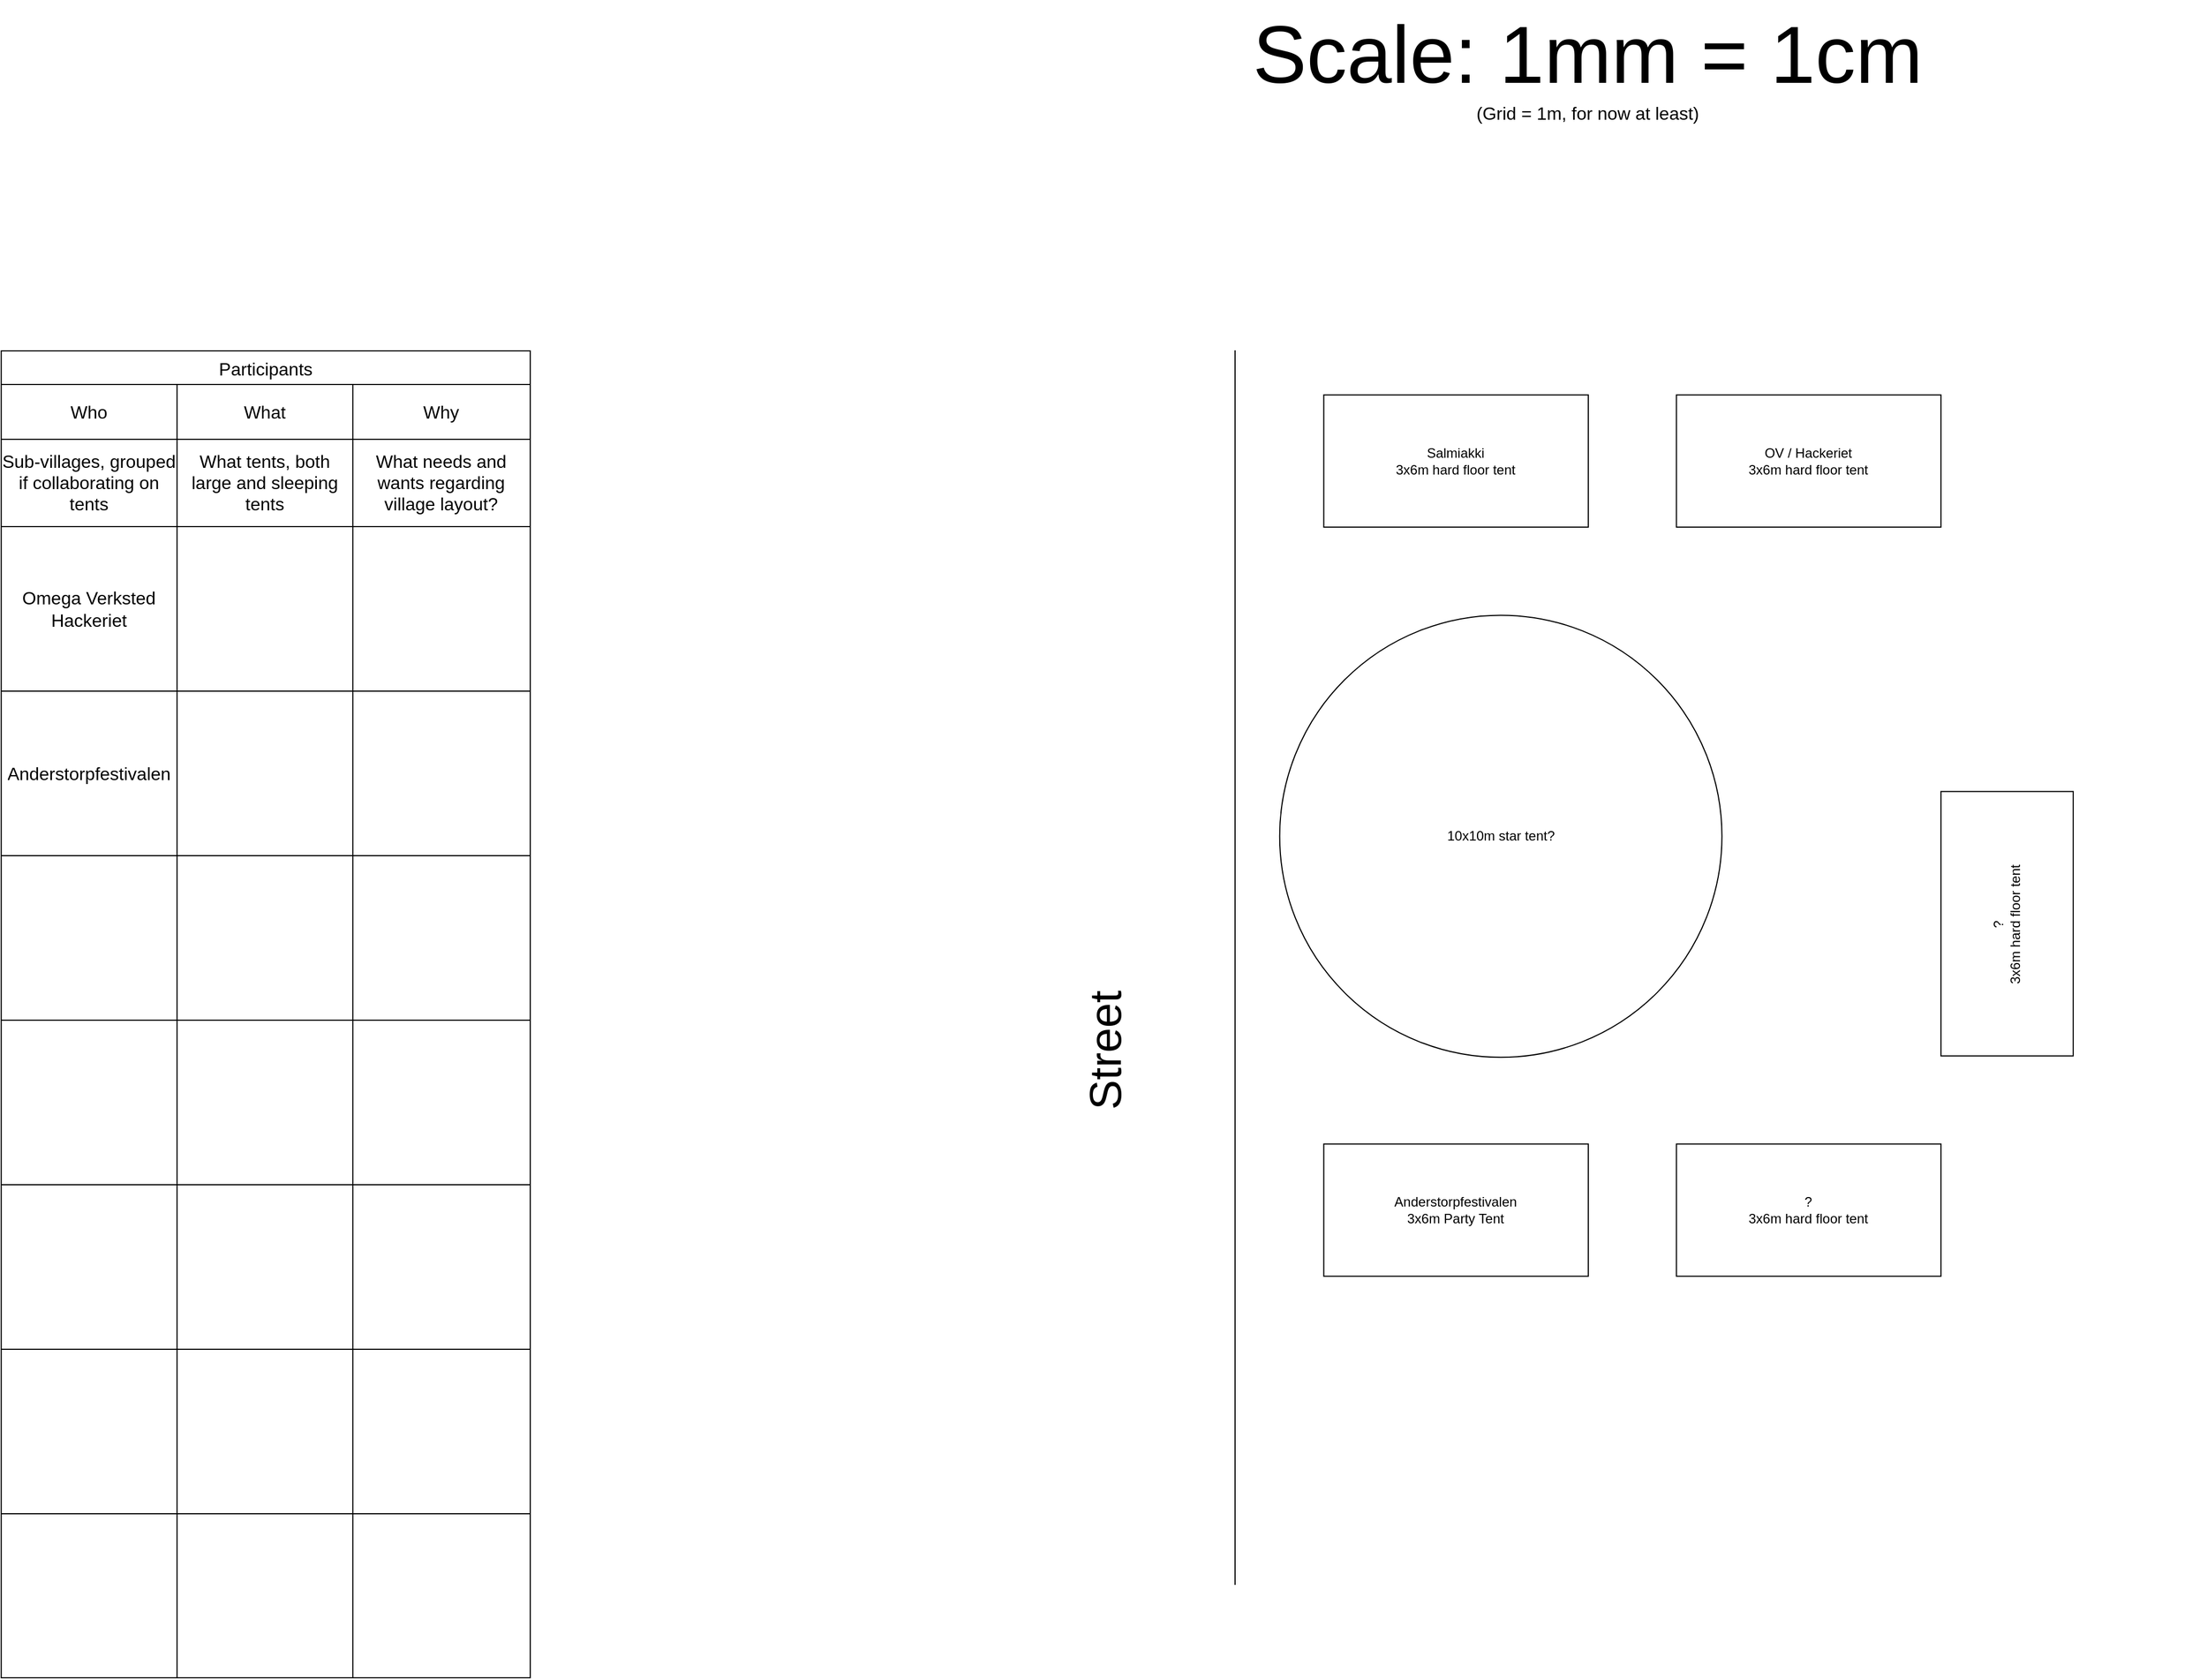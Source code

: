 <mxfile version="26.1.1">
  <diagram name="Page-1" id="S961MPwOC7T8OK-ADWTU">
    <mxGraphModel dx="4894" dy="2403" grid="1" gridSize="39.37" guides="1" tooltips="1" connect="1" arrows="1" fold="1" page="0" pageScale="1" pageWidth="1169" pageHeight="1654" math="0" shadow="0">
      <root>
        <mxCell id="0" />
        <mxCell id="1" parent="0" />
        <mxCell id="xKXynRRO6VnI7B-n1XNF-5" value="Salmiakki&lt;br&gt;3x6m hard floor tent" style="rounded=0;whiteSpace=wrap;html=1;" vertex="1" parent="1">
          <mxGeometry x="236.22" y="196.85" width="236.22" height="118.11" as="geometry" />
        </mxCell>
        <mxCell id="xKXynRRO6VnI7B-n1XNF-6" value="&lt;div&gt;&lt;font style=&quot;font-size: 72px;&quot;&gt;Scale: 1mm = 1cm&lt;/font&gt;&lt;/div&gt;&lt;div&gt;&lt;font size=&quot;3&quot;&gt;(Grid = 1m, for now at least)&lt;/font&gt;&lt;/div&gt;" style="text;html=1;align=center;verticalAlign=middle;whiteSpace=wrap;rounded=0;" vertex="1" parent="1">
          <mxGeometry x="-78.74" y="-156" width="1102.36" height="116.63" as="geometry" />
        </mxCell>
        <mxCell id="xKXynRRO6VnI7B-n1XNF-7" value="OV / Hackeriet&lt;br&gt;3x6m hard floor tent" style="rounded=0;whiteSpace=wrap;html=1;" vertex="1" parent="1">
          <mxGeometry x="551.18" y="196.85" width="236.22" height="118.11" as="geometry" />
        </mxCell>
        <mxCell id="xKXynRRO6VnI7B-n1XNF-8" value="?&lt;br&gt;3x6m hard floor tent" style="rounded=0;whiteSpace=wrap;html=1;rotation=-90;" vertex="1" parent="1">
          <mxGeometry x="728.35" y="610.24" width="236.22" height="118.11" as="geometry" />
        </mxCell>
        <mxCell id="xKXynRRO6VnI7B-n1XNF-9" value="?&lt;br&gt;3x6m hard floor tent" style="rounded=0;whiteSpace=wrap;html=1;" vertex="1" parent="1">
          <mxGeometry x="551.18" y="866.14" width="236.22" height="118.11" as="geometry" />
        </mxCell>
        <mxCell id="xKXynRRO6VnI7B-n1XNF-10" value="10x10m star tent?" style="ellipse;whiteSpace=wrap;html=1;aspect=fixed;" vertex="1" parent="1">
          <mxGeometry x="196.85" y="393.7" width="394.96" height="394.96" as="geometry" />
        </mxCell>
        <mxCell id="xKXynRRO6VnI7B-n1XNF-11" value="" style="endArrow=none;html=1;rounded=0;" edge="1" parent="1">
          <mxGeometry width="50" height="50" relative="1" as="geometry">
            <mxPoint x="157" y="1260" as="sourcePoint" />
            <mxPoint x="157" y="157" as="targetPoint" />
          </mxGeometry>
        </mxCell>
        <mxCell id="xKXynRRO6VnI7B-n1XNF-12" value="&lt;font style=&quot;font-size: 40px;&quot;&gt;Street&lt;/font&gt;" style="text;html=1;align=center;verticalAlign=middle;whiteSpace=wrap;rounded=0;rotation=-90;" vertex="1" parent="1">
          <mxGeometry x="-39.37" y="748.03" width="157.74" height="69.34" as="geometry" />
        </mxCell>
        <mxCell id="xKXynRRO6VnI7B-n1XNF-13" value="Anderstorpfestivalen&lt;br&gt;3x6m Party Tent" style="rounded=0;whiteSpace=wrap;html=1;" vertex="1" parent="1">
          <mxGeometry x="236.22" y="866.14" width="236.22" height="118.11" as="geometry" />
        </mxCell>
        <mxCell id="xKXynRRO6VnI7B-n1XNF-18" value="Participants" style="shape=table;startSize=30;container=1;collapsible=0;childLayout=tableLayout;strokeColor=default;fontSize=16;" vertex="1" parent="1">
          <mxGeometry x="-944.88" y="157.48" width="472.44" height="1185.51" as="geometry" />
        </mxCell>
        <mxCell id="xKXynRRO6VnI7B-n1XNF-19" value="" style="shape=tableRow;horizontal=0;startSize=0;swimlaneHead=0;swimlaneBody=0;strokeColor=inherit;top=0;left=0;bottom=0;right=0;collapsible=0;dropTarget=0;fillColor=none;points=[[0,0.5],[1,0.5]];portConstraint=eastwest;fontSize=16;" vertex="1" parent="xKXynRRO6VnI7B-n1XNF-18">
          <mxGeometry y="30" width="472.44" height="49" as="geometry" />
        </mxCell>
        <mxCell id="xKXynRRO6VnI7B-n1XNF-20" value="Who" style="shape=partialRectangle;html=1;whiteSpace=wrap;connectable=0;strokeColor=inherit;overflow=hidden;fillColor=none;top=0;left=0;bottom=0;right=0;pointerEvents=1;fontSize=16;" vertex="1" parent="xKXynRRO6VnI7B-n1XNF-19">
          <mxGeometry width="157" height="49" as="geometry">
            <mxRectangle width="157" height="49" as="alternateBounds" />
          </mxGeometry>
        </mxCell>
        <mxCell id="xKXynRRO6VnI7B-n1XNF-21" value="What" style="shape=partialRectangle;html=1;whiteSpace=wrap;connectable=0;strokeColor=inherit;overflow=hidden;fillColor=none;top=0;left=0;bottom=0;right=0;pointerEvents=1;fontSize=16;" vertex="1" parent="xKXynRRO6VnI7B-n1XNF-19">
          <mxGeometry x="157" width="157" height="49" as="geometry">
            <mxRectangle width="157" height="49" as="alternateBounds" />
          </mxGeometry>
        </mxCell>
        <mxCell id="xKXynRRO6VnI7B-n1XNF-22" value="Why" style="shape=partialRectangle;html=1;whiteSpace=wrap;connectable=0;strokeColor=inherit;overflow=hidden;fillColor=none;top=0;left=0;bottom=0;right=0;pointerEvents=1;fontSize=16;" vertex="1" parent="xKXynRRO6VnI7B-n1XNF-19">
          <mxGeometry x="314" width="158" height="49" as="geometry">
            <mxRectangle width="158" height="49" as="alternateBounds" />
          </mxGeometry>
        </mxCell>
        <mxCell id="xKXynRRO6VnI7B-n1XNF-23" value="" style="shape=tableRow;horizontal=0;startSize=0;swimlaneHead=0;swimlaneBody=0;strokeColor=inherit;top=0;left=0;bottom=0;right=0;collapsible=0;dropTarget=0;fillColor=none;points=[[0,0.5],[1,0.5]];portConstraint=eastwest;fontSize=16;" vertex="1" parent="xKXynRRO6VnI7B-n1XNF-18">
          <mxGeometry y="79" width="472.44" height="78" as="geometry" />
        </mxCell>
        <mxCell id="xKXynRRO6VnI7B-n1XNF-24" value="Sub-villages, grouped if collaborating on tents" style="shape=partialRectangle;html=1;whiteSpace=wrap;connectable=0;strokeColor=inherit;overflow=hidden;fillColor=none;top=0;left=0;bottom=0;right=0;pointerEvents=1;fontSize=16;" vertex="1" parent="xKXynRRO6VnI7B-n1XNF-23">
          <mxGeometry width="157" height="78" as="geometry">
            <mxRectangle width="157" height="78" as="alternateBounds" />
          </mxGeometry>
        </mxCell>
        <mxCell id="xKXynRRO6VnI7B-n1XNF-25" value="What tents, both large and sleeping tents" style="shape=partialRectangle;html=1;whiteSpace=wrap;connectable=0;strokeColor=inherit;overflow=hidden;fillColor=none;top=0;left=0;bottom=0;right=0;pointerEvents=1;fontSize=16;" vertex="1" parent="xKXynRRO6VnI7B-n1XNF-23">
          <mxGeometry x="157" width="157" height="78" as="geometry">
            <mxRectangle width="157" height="78" as="alternateBounds" />
          </mxGeometry>
        </mxCell>
        <mxCell id="xKXynRRO6VnI7B-n1XNF-26" value="What needs and wants regarding village layout?" style="shape=partialRectangle;html=1;whiteSpace=wrap;connectable=0;strokeColor=inherit;overflow=hidden;fillColor=none;top=0;left=0;bottom=0;right=0;pointerEvents=1;fontSize=16;" vertex="1" parent="xKXynRRO6VnI7B-n1XNF-23">
          <mxGeometry x="314" width="158" height="78" as="geometry">
            <mxRectangle width="158" height="78" as="alternateBounds" />
          </mxGeometry>
        </mxCell>
        <mxCell id="xKXynRRO6VnI7B-n1XNF-65" value="" style="shape=tableRow;horizontal=0;startSize=0;swimlaneHead=0;swimlaneBody=0;strokeColor=inherit;top=0;left=0;bottom=0;right=0;collapsible=0;dropTarget=0;fillColor=none;points=[[0,0.5],[1,0.5]];portConstraint=eastwest;fontSize=16;" vertex="1" parent="xKXynRRO6VnI7B-n1XNF-18">
          <mxGeometry y="157" width="472.44" height="147" as="geometry" />
        </mxCell>
        <mxCell id="xKXynRRO6VnI7B-n1XNF-66" value="&lt;div&gt;Omega Verksted&lt;/div&gt;&lt;div&gt;Hackeriet&lt;/div&gt;" style="shape=partialRectangle;html=1;whiteSpace=wrap;connectable=0;strokeColor=inherit;overflow=hidden;fillColor=none;top=0;left=0;bottom=0;right=0;pointerEvents=1;fontSize=16;" vertex="1" parent="xKXynRRO6VnI7B-n1XNF-65">
          <mxGeometry width="157" height="147" as="geometry">
            <mxRectangle width="157" height="147" as="alternateBounds" />
          </mxGeometry>
        </mxCell>
        <mxCell id="xKXynRRO6VnI7B-n1XNF-67" value="" style="shape=partialRectangle;html=1;whiteSpace=wrap;connectable=0;strokeColor=inherit;overflow=hidden;fillColor=none;top=0;left=0;bottom=0;right=0;pointerEvents=1;fontSize=16;" vertex="1" parent="xKXynRRO6VnI7B-n1XNF-65">
          <mxGeometry x="157" width="157" height="147" as="geometry">
            <mxRectangle width="157" height="147" as="alternateBounds" />
          </mxGeometry>
        </mxCell>
        <mxCell id="xKXynRRO6VnI7B-n1XNF-68" value="" style="shape=partialRectangle;html=1;whiteSpace=wrap;connectable=0;strokeColor=inherit;overflow=hidden;fillColor=none;top=0;left=0;bottom=0;right=0;pointerEvents=1;fontSize=16;" vertex="1" parent="xKXynRRO6VnI7B-n1XNF-65">
          <mxGeometry x="314" width="158" height="147" as="geometry">
            <mxRectangle width="158" height="147" as="alternateBounds" />
          </mxGeometry>
        </mxCell>
        <mxCell id="xKXynRRO6VnI7B-n1XNF-61" value="" style="shape=tableRow;horizontal=0;startSize=0;swimlaneHead=0;swimlaneBody=0;strokeColor=inherit;top=0;left=0;bottom=0;right=0;collapsible=0;dropTarget=0;fillColor=none;points=[[0,0.5],[1,0.5]];portConstraint=eastwest;fontSize=16;" vertex="1" parent="xKXynRRO6VnI7B-n1XNF-18">
          <mxGeometry y="304" width="472.44" height="147" as="geometry" />
        </mxCell>
        <mxCell id="xKXynRRO6VnI7B-n1XNF-62" value="Anderstorpfestivalen" style="shape=partialRectangle;html=1;whiteSpace=wrap;connectable=0;strokeColor=inherit;overflow=hidden;fillColor=none;top=0;left=0;bottom=0;right=0;pointerEvents=1;fontSize=16;" vertex="1" parent="xKXynRRO6VnI7B-n1XNF-61">
          <mxGeometry width="157" height="147" as="geometry">
            <mxRectangle width="157" height="147" as="alternateBounds" />
          </mxGeometry>
        </mxCell>
        <mxCell id="xKXynRRO6VnI7B-n1XNF-63" value="" style="shape=partialRectangle;html=1;whiteSpace=wrap;connectable=0;strokeColor=inherit;overflow=hidden;fillColor=none;top=0;left=0;bottom=0;right=0;pointerEvents=1;fontSize=16;" vertex="1" parent="xKXynRRO6VnI7B-n1XNF-61">
          <mxGeometry x="157" width="157" height="147" as="geometry">
            <mxRectangle width="157" height="147" as="alternateBounds" />
          </mxGeometry>
        </mxCell>
        <mxCell id="xKXynRRO6VnI7B-n1XNF-64" value="" style="shape=partialRectangle;html=1;whiteSpace=wrap;connectable=0;strokeColor=inherit;overflow=hidden;fillColor=none;top=0;left=0;bottom=0;right=0;pointerEvents=1;fontSize=16;" vertex="1" parent="xKXynRRO6VnI7B-n1XNF-61">
          <mxGeometry x="314" width="158" height="147" as="geometry">
            <mxRectangle width="158" height="147" as="alternateBounds" />
          </mxGeometry>
        </mxCell>
        <mxCell id="xKXynRRO6VnI7B-n1XNF-57" value="" style="shape=tableRow;horizontal=0;startSize=0;swimlaneHead=0;swimlaneBody=0;strokeColor=inherit;top=0;left=0;bottom=0;right=0;collapsible=0;dropTarget=0;fillColor=none;points=[[0,0.5],[1,0.5]];portConstraint=eastwest;fontSize=16;" vertex="1" parent="xKXynRRO6VnI7B-n1XNF-18">
          <mxGeometry y="451" width="472.44" height="147" as="geometry" />
        </mxCell>
        <mxCell id="xKXynRRO6VnI7B-n1XNF-58" value="" style="shape=partialRectangle;html=1;whiteSpace=wrap;connectable=0;strokeColor=inherit;overflow=hidden;fillColor=none;top=0;left=0;bottom=0;right=0;pointerEvents=1;fontSize=16;" vertex="1" parent="xKXynRRO6VnI7B-n1XNF-57">
          <mxGeometry width="157" height="147" as="geometry">
            <mxRectangle width="157" height="147" as="alternateBounds" />
          </mxGeometry>
        </mxCell>
        <mxCell id="xKXynRRO6VnI7B-n1XNF-59" value="" style="shape=partialRectangle;html=1;whiteSpace=wrap;connectable=0;strokeColor=inherit;overflow=hidden;fillColor=none;top=0;left=0;bottom=0;right=0;pointerEvents=1;fontSize=16;" vertex="1" parent="xKXynRRO6VnI7B-n1XNF-57">
          <mxGeometry x="157" width="157" height="147" as="geometry">
            <mxRectangle width="157" height="147" as="alternateBounds" />
          </mxGeometry>
        </mxCell>
        <mxCell id="xKXynRRO6VnI7B-n1XNF-60" value="" style="shape=partialRectangle;html=1;whiteSpace=wrap;connectable=0;strokeColor=inherit;overflow=hidden;fillColor=none;top=0;left=0;bottom=0;right=0;pointerEvents=1;fontSize=16;" vertex="1" parent="xKXynRRO6VnI7B-n1XNF-57">
          <mxGeometry x="314" width="158" height="147" as="geometry">
            <mxRectangle width="158" height="147" as="alternateBounds" />
          </mxGeometry>
        </mxCell>
        <mxCell id="xKXynRRO6VnI7B-n1XNF-53" value="" style="shape=tableRow;horizontal=0;startSize=0;swimlaneHead=0;swimlaneBody=0;strokeColor=inherit;top=0;left=0;bottom=0;right=0;collapsible=0;dropTarget=0;fillColor=none;points=[[0,0.5],[1,0.5]];portConstraint=eastwest;fontSize=16;" vertex="1" parent="xKXynRRO6VnI7B-n1XNF-18">
          <mxGeometry y="598" width="472.44" height="147" as="geometry" />
        </mxCell>
        <mxCell id="xKXynRRO6VnI7B-n1XNF-54" value="" style="shape=partialRectangle;html=1;whiteSpace=wrap;connectable=0;strokeColor=inherit;overflow=hidden;fillColor=none;top=0;left=0;bottom=0;right=0;pointerEvents=1;fontSize=16;" vertex="1" parent="xKXynRRO6VnI7B-n1XNF-53">
          <mxGeometry width="157" height="147" as="geometry">
            <mxRectangle width="157" height="147" as="alternateBounds" />
          </mxGeometry>
        </mxCell>
        <mxCell id="xKXynRRO6VnI7B-n1XNF-55" value="" style="shape=partialRectangle;html=1;whiteSpace=wrap;connectable=0;strokeColor=inherit;overflow=hidden;fillColor=none;top=0;left=0;bottom=0;right=0;pointerEvents=1;fontSize=16;" vertex="1" parent="xKXynRRO6VnI7B-n1XNF-53">
          <mxGeometry x="157" width="157" height="147" as="geometry">
            <mxRectangle width="157" height="147" as="alternateBounds" />
          </mxGeometry>
        </mxCell>
        <mxCell id="xKXynRRO6VnI7B-n1XNF-56" value="" style="shape=partialRectangle;html=1;whiteSpace=wrap;connectable=0;strokeColor=inherit;overflow=hidden;fillColor=none;top=0;left=0;bottom=0;right=0;pointerEvents=1;fontSize=16;" vertex="1" parent="xKXynRRO6VnI7B-n1XNF-53">
          <mxGeometry x="314" width="158" height="147" as="geometry">
            <mxRectangle width="158" height="147" as="alternateBounds" />
          </mxGeometry>
        </mxCell>
        <mxCell id="xKXynRRO6VnI7B-n1XNF-49" value="" style="shape=tableRow;horizontal=0;startSize=0;swimlaneHead=0;swimlaneBody=0;strokeColor=inherit;top=0;left=0;bottom=0;right=0;collapsible=0;dropTarget=0;fillColor=none;points=[[0,0.5],[1,0.5]];portConstraint=eastwest;fontSize=16;" vertex="1" parent="xKXynRRO6VnI7B-n1XNF-18">
          <mxGeometry y="745" width="472.44" height="147" as="geometry" />
        </mxCell>
        <mxCell id="xKXynRRO6VnI7B-n1XNF-50" value="" style="shape=partialRectangle;html=1;whiteSpace=wrap;connectable=0;strokeColor=inherit;overflow=hidden;fillColor=none;top=0;left=0;bottom=0;right=0;pointerEvents=1;fontSize=16;" vertex="1" parent="xKXynRRO6VnI7B-n1XNF-49">
          <mxGeometry width="157" height="147" as="geometry">
            <mxRectangle width="157" height="147" as="alternateBounds" />
          </mxGeometry>
        </mxCell>
        <mxCell id="xKXynRRO6VnI7B-n1XNF-51" value="" style="shape=partialRectangle;html=1;whiteSpace=wrap;connectable=0;strokeColor=inherit;overflow=hidden;fillColor=none;top=0;left=0;bottom=0;right=0;pointerEvents=1;fontSize=16;" vertex="1" parent="xKXynRRO6VnI7B-n1XNF-49">
          <mxGeometry x="157" width="157" height="147" as="geometry">
            <mxRectangle width="157" height="147" as="alternateBounds" />
          </mxGeometry>
        </mxCell>
        <mxCell id="xKXynRRO6VnI7B-n1XNF-52" value="" style="shape=partialRectangle;html=1;whiteSpace=wrap;connectable=0;strokeColor=inherit;overflow=hidden;fillColor=none;top=0;left=0;bottom=0;right=0;pointerEvents=1;fontSize=16;" vertex="1" parent="xKXynRRO6VnI7B-n1XNF-49">
          <mxGeometry x="314" width="158" height="147" as="geometry">
            <mxRectangle width="158" height="147" as="alternateBounds" />
          </mxGeometry>
        </mxCell>
        <mxCell id="xKXynRRO6VnI7B-n1XNF-45" value="" style="shape=tableRow;horizontal=0;startSize=0;swimlaneHead=0;swimlaneBody=0;strokeColor=inherit;top=0;left=0;bottom=0;right=0;collapsible=0;dropTarget=0;fillColor=none;points=[[0,0.5],[1,0.5]];portConstraint=eastwest;fontSize=16;" vertex="1" parent="xKXynRRO6VnI7B-n1XNF-18">
          <mxGeometry y="892" width="472.44" height="147" as="geometry" />
        </mxCell>
        <mxCell id="xKXynRRO6VnI7B-n1XNF-46" value="" style="shape=partialRectangle;html=1;whiteSpace=wrap;connectable=0;strokeColor=inherit;overflow=hidden;fillColor=none;top=0;left=0;bottom=0;right=0;pointerEvents=1;fontSize=16;" vertex="1" parent="xKXynRRO6VnI7B-n1XNF-45">
          <mxGeometry width="157" height="147" as="geometry">
            <mxRectangle width="157" height="147" as="alternateBounds" />
          </mxGeometry>
        </mxCell>
        <mxCell id="xKXynRRO6VnI7B-n1XNF-47" value="" style="shape=partialRectangle;html=1;whiteSpace=wrap;connectable=0;strokeColor=inherit;overflow=hidden;fillColor=none;top=0;left=0;bottom=0;right=0;pointerEvents=1;fontSize=16;" vertex="1" parent="xKXynRRO6VnI7B-n1XNF-45">
          <mxGeometry x="157" width="157" height="147" as="geometry">
            <mxRectangle width="157" height="147" as="alternateBounds" />
          </mxGeometry>
        </mxCell>
        <mxCell id="xKXynRRO6VnI7B-n1XNF-48" value="" style="shape=partialRectangle;html=1;whiteSpace=wrap;connectable=0;strokeColor=inherit;overflow=hidden;fillColor=none;top=0;left=0;bottom=0;right=0;pointerEvents=1;fontSize=16;" vertex="1" parent="xKXynRRO6VnI7B-n1XNF-45">
          <mxGeometry x="314" width="158" height="147" as="geometry">
            <mxRectangle width="158" height="147" as="alternateBounds" />
          </mxGeometry>
        </mxCell>
        <mxCell id="xKXynRRO6VnI7B-n1XNF-27" value="" style="shape=tableRow;horizontal=0;startSize=0;swimlaneHead=0;swimlaneBody=0;strokeColor=inherit;top=0;left=0;bottom=0;right=0;collapsible=0;dropTarget=0;fillColor=none;points=[[0,0.5],[1,0.5]];portConstraint=eastwest;fontSize=16;" vertex="1" parent="xKXynRRO6VnI7B-n1XNF-18">
          <mxGeometry y="1039" width="472.44" height="147" as="geometry" />
        </mxCell>
        <mxCell id="xKXynRRO6VnI7B-n1XNF-28" value="" style="shape=partialRectangle;html=1;whiteSpace=wrap;connectable=0;strokeColor=inherit;overflow=hidden;fillColor=none;top=0;left=0;bottom=0;right=0;pointerEvents=1;fontSize=16;" vertex="1" parent="xKXynRRO6VnI7B-n1XNF-27">
          <mxGeometry width="157" height="147" as="geometry">
            <mxRectangle width="157" height="147" as="alternateBounds" />
          </mxGeometry>
        </mxCell>
        <mxCell id="xKXynRRO6VnI7B-n1XNF-29" value="" style="shape=partialRectangle;html=1;whiteSpace=wrap;connectable=0;strokeColor=inherit;overflow=hidden;fillColor=none;top=0;left=0;bottom=0;right=0;pointerEvents=1;fontSize=16;" vertex="1" parent="xKXynRRO6VnI7B-n1XNF-27">
          <mxGeometry x="157" width="157" height="147" as="geometry">
            <mxRectangle width="157" height="147" as="alternateBounds" />
          </mxGeometry>
        </mxCell>
        <mxCell id="xKXynRRO6VnI7B-n1XNF-30" value="" style="shape=partialRectangle;html=1;whiteSpace=wrap;connectable=0;strokeColor=inherit;overflow=hidden;fillColor=none;top=0;left=0;bottom=0;right=0;pointerEvents=1;fontSize=16;" vertex="1" parent="xKXynRRO6VnI7B-n1XNF-27">
          <mxGeometry x="314" width="158" height="147" as="geometry">
            <mxRectangle width="158" height="147" as="alternateBounds" />
          </mxGeometry>
        </mxCell>
      </root>
    </mxGraphModel>
  </diagram>
</mxfile>
